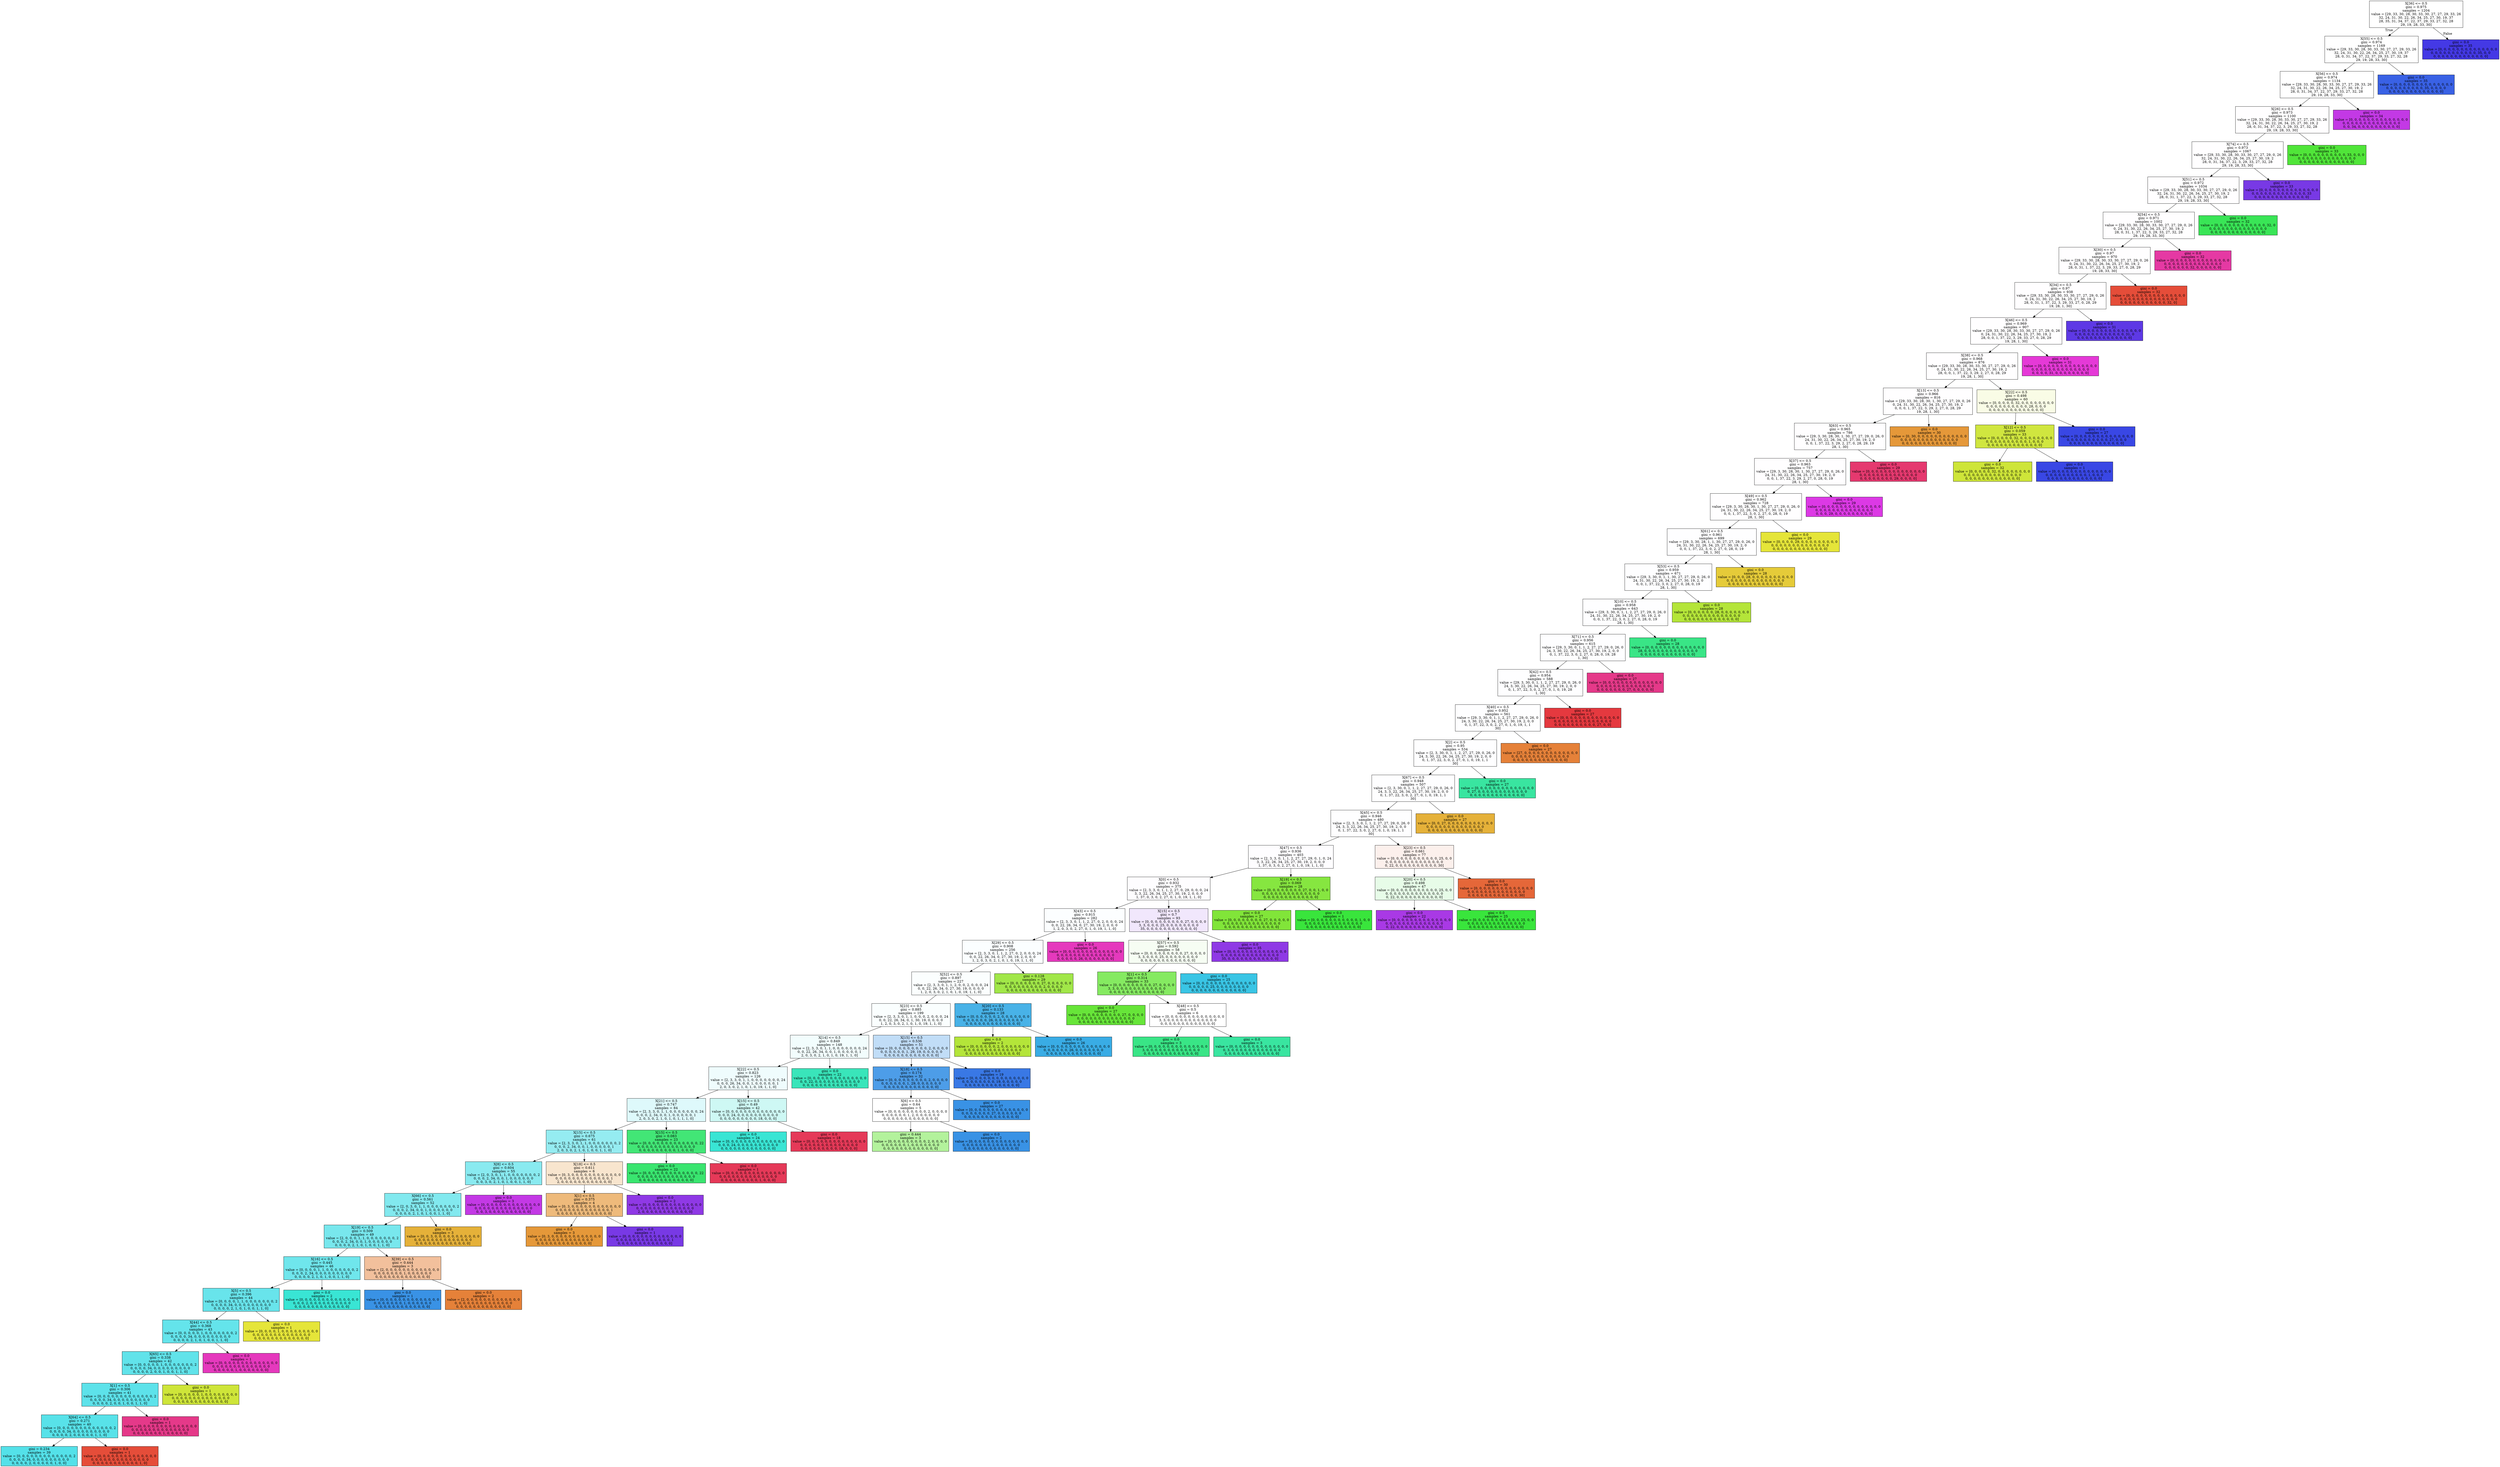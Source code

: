 digraph Tree {
node [shape=box, style="filled", color="black"] ;
0 [label="X[36] <= 0.5\ngini = 0.975\nsamples = 1204\nvalue = [29, 33, 30, 28, 30, 33, 30, 27, 27, 29, 33, 26\n32, 24, 31, 30, 22, 26, 34, 25, 27, 30, 19, 37\n28, 35, 31, 34, 37, 22, 37, 29, 33, 27, 32, 28\n29, 19, 28, 33, 30]", fillcolor="#ffffff"] ;
1 [label="X[55] <= 0.5\ngini = 0.974\nsamples = 1169\nvalue = [29, 33, 30, 28, 30, 33, 30, 27, 27, 29, 33, 26\n32, 24, 31, 30, 22, 26, 34, 25, 27, 30, 19, 37\n28, 0, 31, 34, 37, 22, 37, 29, 33, 27, 32, 28\n29, 19, 28, 33, 30]", fillcolor="#ffffff"] ;
0 -> 1 [labeldistance=2.5, labelangle=45, headlabel="True"] ;
2 [label="X[56] <= 0.5\ngini = 0.974\nsamples = 1134\nvalue = [29, 33, 30, 28, 30, 33, 30, 27, 27, 29, 33, 26\n32, 24, 31, 30, 22, 26, 34, 25, 27, 30, 19, 2\n28, 0, 31, 34, 37, 22, 37, 29, 33, 27, 32, 28\n29, 19, 28, 33, 30]", fillcolor="#ffffff"] ;
1 -> 2 ;
3 [label="X[26] <= 0.5\ngini = 0.973\nsamples = 1100\nvalue = [29, 33, 30, 28, 30, 33, 30, 27, 27, 29, 33, 26\n32, 24, 31, 30, 22, 26, 34, 25, 27, 30, 19, 2\n28, 0, 31, 34, 37, 22, 3, 29, 33, 27, 32, 28\n29, 19, 28, 33, 30]", fillcolor="#fffeff"] ;
2 -> 3 ;
4 [label="X[74] <= 0.5\ngini = 0.973\nsamples = 1067\nvalue = [29, 33, 30, 28, 30, 33, 30, 27, 27, 29, 0, 26\n32, 24, 31, 30, 22, 26, 34, 25, 27, 30, 19, 2\n28, 0, 31, 34, 37, 22, 3, 29, 33, 27, 32, 28\n29, 19, 28, 33, 30]", fillcolor="#fffeff"] ;
3 -> 4 ;
5 [label="X[51] <= 0.5\ngini = 0.972\nsamples = 1034\nvalue = [29, 33, 30, 28, 30, 33, 30, 27, 27, 29, 0, 26\n32, 24, 31, 30, 22, 26, 34, 25, 27, 30, 19, 2\n28, 0, 31, 1, 37, 22, 3, 29, 33, 27, 32, 28\n29, 19, 28, 33, 30]", fillcolor="#fffeff"] ;
4 -> 5 ;
6 [label="X[54] <= 0.5\ngini = 0.971\nsamples = 1002\nvalue = [29, 33, 30, 28, 30, 33, 30, 27, 27, 29, 0, 26\n0, 24, 31, 30, 22, 26, 34, 25, 27, 30, 19, 2\n28, 0, 31, 1, 37, 22, 3, 29, 33, 27, 32, 28\n29, 19, 28, 33, 30]", fillcolor="#fffeff"] ;
5 -> 6 ;
7 [label="X[30] <= 0.5\ngini = 0.97\nsamples = 970\nvalue = [29, 33, 30, 28, 30, 33, 30, 27, 27, 29, 0, 26\n0, 24, 31, 30, 22, 26, 34, 25, 27, 30, 19, 2\n28, 0, 31, 1, 37, 22, 3, 29, 33, 27, 0, 28, 29\n19, 28, 33, 30]", fillcolor="#fffeff"] ;
6 -> 7 ;
8 [label="X[34] <= 0.5\ngini = 0.97\nsamples = 938\nvalue = [29, 33, 30, 28, 30, 33, 30, 27, 27, 29, 0, 26\n0, 24, 31, 30, 22, 26, 34, 25, 27, 30, 19, 2\n28, 0, 31, 1, 37, 22, 3, 29, 33, 27, 0, 28, 29\n19, 28, 1, 30]", fillcolor="#fffeff"] ;
7 -> 8 ;
9 [label="X[46] <= 0.5\ngini = 0.969\nsamples = 907\nvalue = [29, 33, 30, 28, 30, 33, 30, 27, 27, 29, 0, 26\n0, 24, 31, 30, 22, 26, 34, 25, 27, 30, 19, 2\n28, 0, 0, 1, 37, 22, 3, 29, 33, 27, 0, 28, 29\n19, 28, 1, 30]", fillcolor="#fffeff"] ;
8 -> 9 ;
10 [label="X[38] <= 0.5\ngini = 0.968\nsamples = 876\nvalue = [29, 33, 30, 28, 30, 33, 30, 27, 27, 29, 0, 26\n0, 24, 31, 30, 22, 26, 34, 25, 27, 30, 19, 2\n28, 0, 0, 1, 37, 22, 3, 29, 2, 27, 0, 28, 29\n19, 28, 1, 30]", fillcolor="#fffeff"] ;
9 -> 10 ;
11 [label="X[13] <= 0.5\ngini = 0.966\nsamples = 816\nvalue = [29, 33, 30, 28, 30, 1, 30, 27, 27, 29, 0, 26\n0, 24, 31, 30, 22, 26, 34, 25, 27, 30, 19, 2\n0, 0, 0, 1, 37, 22, 3, 29, 2, 27, 0, 28, 29\n19, 28, 1, 30]", fillcolor="#fffeff"] ;
10 -> 11 ;
12 [label="X[63] <= 0.5\ngini = 0.965\nsamples = 786\nvalue = [29, 3, 30, 28, 30, 1, 30, 27, 27, 29, 0, 26, 0\n24, 31, 30, 22, 26, 34, 25, 27, 30, 19, 2, 0\n0, 0, 1, 37, 22, 3, 29, 2, 27, 0, 28, 29, 19\n28, 1, 30]", fillcolor="#fffeff"] ;
11 -> 12 ;
13 [label="X[37] <= 0.5\ngini = 0.963\nsamples = 757\nvalue = [29, 3, 30, 28, 30, 1, 30, 27, 27, 29, 0, 26, 0\n24, 31, 30, 22, 26, 34, 25, 27, 30, 19, 2, 0\n0, 0, 1, 37, 22, 3, 29, 2, 27, 0, 28, 0, 19\n28, 1, 30]", fillcolor="#fffeff"] ;
12 -> 13 ;
14 [label="X[49] <= 0.5\ngini = 0.962\nsamples = 728\nvalue = [29, 3, 30, 28, 30, 1, 30, 27, 27, 29, 0, 26, 0\n24, 31, 30, 22, 26, 34, 25, 27, 30, 19, 2, 0\n0, 0, 1, 37, 22, 3, 0, 2, 27, 0, 28, 0, 19\n28, 1, 30]", fillcolor="#fffeff"] ;
13 -> 14 ;
15 [label="X[61] <= 0.5\ngini = 0.961\nsamples = 699\nvalue = [29, 3, 30, 28, 1, 1, 30, 27, 27, 29, 0, 26, 0\n24, 31, 30, 22, 26, 34, 25, 27, 30, 19, 2, 0\n0, 0, 1, 37, 22, 3, 0, 2, 27, 0, 28, 0, 19\n28, 1, 30]", fillcolor="#fefeff"] ;
14 -> 15 ;
16 [label="X[53] <= 0.5\ngini = 0.959\nsamples = 671\nvalue = [29, 3, 30, 0, 1, 1, 30, 27, 27, 29, 0, 26, 0\n24, 31, 30, 22, 26, 34, 25, 27, 30, 19, 2, 0\n0, 0, 1, 37, 22, 3, 0, 2, 27, 0, 28, 0, 19\n28, 1, 30]", fillcolor="#fefeff"] ;
15 -> 16 ;
17 [label="X[10] <= 0.5\ngini = 0.958\nsamples = 643\nvalue = [29, 3, 30, 0, 1, 1, 2, 27, 27, 29, 0, 26, 0\n24, 31, 30, 22, 26, 34, 25, 27, 30, 19, 2, 0\n0, 0, 1, 37, 22, 3, 0, 2, 27, 0, 28, 0, 19\n28, 1, 30]", fillcolor="#fefeff"] ;
16 -> 17 ;
18 [label="X[71] <= 0.5\ngini = 0.956\nsamples = 615\nvalue = [29, 3, 30, 0, 1, 1, 2, 27, 27, 29, 0, 26, 0\n24, 3, 30, 22, 26, 34, 25, 27, 30, 19, 2, 0, 0\n0, 1, 37, 22, 3, 0, 2, 27, 0, 28, 0, 19, 28\n1, 30]", fillcolor="#fefeff"] ;
17 -> 18 ;
19 [label="X[42] <= 0.5\ngini = 0.954\nsamples = 588\nvalue = [29, 3, 30, 0, 1, 1, 2, 27, 27, 29, 0, 26, 0\n24, 3, 30, 22, 26, 34, 25, 27, 30, 19, 2, 0, 0\n0, 1, 37, 22, 3, 0, 2, 27, 0, 1, 0, 19, 28\n1, 30]", fillcolor="#fefeff"] ;
18 -> 19 ;
20 [label="X[40] <= 0.5\ngini = 0.952\nsamples = 561\nvalue = [29, 3, 30, 0, 1, 1, 2, 27, 27, 29, 0, 26, 0\n24, 3, 30, 22, 26, 34, 25, 27, 30, 19, 2, 0, 0\n0, 1, 37, 22, 3, 0, 2, 27, 0, 1, 0, 19, 1, 1\n30]", fillcolor="#fefeff"] ;
19 -> 20 ;
21 [label="X[2] <= 0.5\ngini = 0.95\nsamples = 534\nvalue = [2, 3, 30, 0, 1, 1, 2, 27, 27, 29, 0, 26, 0\n24, 3, 30, 22, 26, 34, 25, 27, 30, 19, 2, 0, 0\n0, 1, 37, 22, 3, 0, 2, 27, 0, 1, 0, 19, 1, 1\n30]", fillcolor="#fefeff"] ;
20 -> 21 ;
22 [label="X[67] <= 0.5\ngini = 0.948\nsamples = 507\nvalue = [2, 3, 30, 0, 1, 1, 2, 27, 27, 29, 0, 26, 0\n24, 3, 3, 22, 26, 34, 25, 27, 30, 19, 2, 0, 0\n0, 1, 37, 22, 3, 0, 2, 27, 0, 1, 0, 19, 1, 1\n30]", fillcolor="#fefeff"] ;
21 -> 22 ;
23 [label="X[45] <= 0.5\ngini = 0.946\nsamples = 480\nvalue = [2, 3, 3, 0, 1, 1, 2, 27, 27, 29, 0, 26, 0\n24, 3, 3, 22, 26, 34, 25, 27, 30, 19, 2, 0, 0\n0, 1, 37, 22, 3, 0, 2, 27, 0, 1, 0, 19, 1, 1\n30]", fillcolor="#fefeff"] ;
22 -> 23 ;
24 [label="X[47] <= 0.5\ngini = 0.936\nsamples = 403\nvalue = [2, 3, 3, 0, 1, 1, 2, 27, 27, 29, 0, 1, 0, 24\n3, 3, 22, 26, 34, 25, 27, 30, 19, 2, 0, 0, 0\n1, 37, 0, 3, 0, 2, 27, 0, 1, 0, 19, 1, 1, 0]", fillcolor="#fefdff"] ;
23 -> 24 ;
25 [label="X[0] <= 0.5\ngini = 0.932\nsamples = 375\nvalue = [2, 3, 3, 0, 1, 1, 2, 27, 0, 29, 0, 0, 0, 24\n3, 3, 22, 26, 34, 25, 27, 30, 19, 2, 0, 0, 0\n1, 37, 0, 3, 0, 2, 27, 0, 1, 0, 19, 1, 1, 0]", fillcolor="#fefdff"] ;
24 -> 25 ;
26 [label="X[43] <= 0.5\ngini = 0.915\nsamples = 282\nvalue = [2, 3, 3, 0, 1, 1, 2, 27, 0, 2, 0, 0, 0, 24\n0, 0, 22, 26, 34, 0, 27, 30, 19, 2, 0, 0, 0\n1, 2, 0, 3, 0, 2, 27, 0, 1, 0, 19, 1, 1, 0]", fillcolor="#fcfeff"] ;
25 -> 26 ;
27 [label="X[29] <= 0.5\ngini = 0.908\nsamples = 256\nvalue = [2, 3, 3, 0, 1, 1, 2, 27, 0, 2, 0, 0, 0, 24\n0, 0, 22, 26, 34, 0, 27, 30, 19, 2, 0, 0, 0\n1, 2, 0, 3, 0, 2, 1, 0, 1, 0, 19, 1, 1, 0]", fillcolor="#fbfeff"] ;
26 -> 27 ;
28 [label="X[52] <= 0.5\ngini = 0.897\nsamples = 227\nvalue = [2, 3, 3, 0, 1, 1, 2, 0, 0, 2, 0, 0, 0, 24\n0, 0, 22, 26, 34, 0, 27, 30, 19, 0, 0, 0, 0\n1, 2, 0, 3, 0, 2, 1, 0, 1, 0, 19, 1, 1, 0]", fillcolor="#fbfefe"] ;
27 -> 28 ;
29 [label="X[23] <= 0.5\ngini = 0.885\nsamples = 199\nvalue = [2, 3, 3, 0, 1, 1, 0, 0, 0, 2, 0, 0, 0, 24\n0, 0, 22, 26, 34, 0, 1, 30, 19, 0, 0, 0, 0\n1, 2, 0, 3, 0, 2, 1, 0, 1, 0, 19, 1, 1, 0]", fillcolor="#fafefe"] ;
28 -> 29 ;
30 [label="X[14] <= 0.5\ngini = 0.849\nsamples = 148\nvalue = [2, 3, 3, 0, 1, 1, 0, 0, 0, 0, 0, 0, 0, 24\n0, 0, 22, 26, 34, 0, 0, 1, 0, 0, 0, 0, 0, 1\n2, 0, 3, 0, 2, 1, 0, 1, 0, 19, 1, 1, 0]", fillcolor="#f2fdfd"] ;
29 -> 30 ;
31 [label="X[22] <= 0.5\ngini = 0.823\nsamples = 126\nvalue = [2, 3, 3, 0, 1, 1, 0, 0, 0, 0, 0, 0, 0, 24\n0, 0, 0, 26, 34, 0, 0, 1, 0, 0, 0, 0, 0, 1\n2, 0, 3, 0, 2, 1, 0, 1, 0, 19, 1, 1, 0]", fillcolor="#effcfd"] ;
30 -> 31 ;
32 [label="X[21] <= 0.5\ngini = 0.747\nsamples = 84\nvalue = [2, 3, 3, 0, 1, 1, 0, 0, 0, 0, 0, 0, 0, 24\n0, 0, 0, 2, 34, 0, 0, 1, 0, 0, 0, 0, 0, 1\n2, 0, 3, 0, 2, 1, 0, 1, 0, 1, 1, 1, 0]", fillcolor="#def9fb"] ;
31 -> 32 ;
33 [label="X[15] <= 0.5\ngini = 0.675\nsamples = 61\nvalue = [2, 3, 3, 0, 1, 1, 0, 0, 0, 0, 0, 0, 0, 2\n0, 0, 0, 2, 34, 0, 0, 1, 0, 0, 0, 0, 0, 1\n2, 0, 3, 0, 2, 1, 0, 1, 0, 0, 1, 1, 0]", fillcolor="#95ecf1"] ;
32 -> 33 ;
34 [label="X[8] <= 0.5\ngini = 0.604\nsamples = 55\nvalue = [2, 0, 3, 0, 1, 1, 0, 0, 0, 0, 0, 0, 0, 2\n0, 0, 0, 2, 34, 0, 0, 1, 0, 0, 0, 0, 0, 0\n0, 0, 3, 0, 2, 1, 0, 1, 0, 0, 1, 1, 0]", fillcolor="#89eaf0"] ;
33 -> 34 ;
35 [label="X[66] <= 0.5\ngini = 0.561\nsamples = 52\nvalue = [2, 0, 3, 0, 1, 1, 0, 0, 0, 0, 0, 0, 0, 2\n0, 0, 0, 2, 34, 0, 0, 1, 0, 0, 0, 0, 0, 0\n0, 0, 0, 0, 2, 1, 0, 1, 0, 0, 1, 1, 0]", fillcolor="#82e9ef"] ;
34 -> 35 ;
36 [label="X[19] <= 0.5\ngini = 0.509\nsamples = 49\nvalue = [2, 0, 0, 0, 1, 1, 0, 0, 0, 0, 0, 0, 0, 2\n0, 0, 0, 2, 34, 0, 0, 1, 0, 0, 0, 0, 0, 0\n0, 0, 0, 0, 2, 1, 0, 1, 0, 0, 1, 1, 0]", fillcolor="#78e7ed"] ;
35 -> 36 ;
37 [label="X[16] <= 0.5\ngini = 0.445\nsamples = 46\nvalue = [0, 0, 0, 0, 1, 1, 0, 0, 0, 0, 0, 0, 0, 2\n0, 0, 0, 2, 34, 0, 0, 0, 0, 0, 0, 0, 0, 0\n0, 0, 0, 0, 2, 1, 0, 1, 0, 0, 1, 1, 0]", fillcolor="#6fe6ec"] ;
36 -> 37 ;
38 [label="X[5] <= 0.5\ngini = 0.396\nsamples = 44\nvalue = [0, 0, 0, 0, 1, 1, 0, 0, 0, 0, 0, 0, 0, 2\n0, 0, 0, 0, 34, 0, 0, 0, 0, 0, 0, 0, 0, 0\n0, 0, 0, 0, 2, 1, 0, 1, 0, 0, 1, 1, 0]", fillcolor="#68e4eb"] ;
37 -> 38 ;
39 [label="X[44] <= 0.5\ngini = 0.368\nsamples = 43\nvalue = [0, 0, 0, 0, 0, 1, 0, 0, 0, 0, 0, 0, 0, 2\n0, 0, 0, 0, 34, 0, 0, 0, 0, 0, 0, 0, 0, 0\n0, 0, 0, 0, 2, 1, 0, 1, 0, 0, 1, 1, 0]", fillcolor="#64e4eb"] ;
38 -> 39 ;
40 [label="X[65] <= 0.5\ngini = 0.338\nsamples = 42\nvalue = [0, 0, 0, 0, 0, 1, 0, 0, 0, 0, 0, 0, 0, 2\n0, 0, 0, 0, 34, 0, 0, 0, 0, 0, 0, 0, 0, 0\n0, 0, 0, 0, 2, 0, 0, 1, 0, 0, 1, 1, 0]", fillcolor="#61e3ea"] ;
39 -> 40 ;
41 [label="X[1] <= 0.5\ngini = 0.306\nsamples = 41\nvalue = [0, 0, 0, 0, 0, 0, 0, 0, 0, 0, 0, 0, 0, 2\n0, 0, 0, 0, 34, 0, 0, 0, 0, 0, 0, 0, 0, 0\n0, 0, 0, 0, 2, 0, 0, 1, 0, 0, 1, 1, 0]", fillcolor="#5de2ea"] ;
40 -> 41 ;
42 [label="X[64] <= 0.5\ngini = 0.271\nsamples = 40\nvalue = [0, 0, 0, 0, 0, 0, 0, 0, 0, 0, 0, 0, 0, 2\n0, 0, 0, 0, 34, 0, 0, 0, 0, 0, 0, 0, 0, 0\n0, 0, 0, 0, 2, 0, 0, 0, 0, 0, 1, 1, 0]", fillcolor="#58e2e9"] ;
41 -> 42 ;
43 [label="gini = 0.234\nsamples = 39\nvalue = [0, 0, 0, 0, 0, 0, 0, 0, 0, 0, 0, 0, 0, 2\n0, 0, 0, 0, 34, 0, 0, 0, 0, 0, 0, 0, 0, 0\n0, 0, 0, 0, 2, 0, 0, 0, 0, 0, 1, 0, 0]", fillcolor="#54e1e9"] ;
42 -> 43 ;
44 [label="gini = 0.0\nsamples = 1\nvalue = [0, 0, 0, 0, 0, 0, 0, 0, 0, 0, 0, 0, 0, 0\n0, 0, 0, 0, 0, 0, 0, 0, 0, 0, 0, 0, 0, 0\n0, 0, 0, 0, 0, 0, 0, 0, 0, 0, 0, 1, 0]", fillcolor="#e54d39"] ;
42 -> 44 ;
45 [label="gini = 0.0\nsamples = 1\nvalue = [0, 0, 0, 0, 0, 0, 0, 0, 0, 0, 0, 0, 0, 0\n0, 0, 0, 0, 0, 0, 0, 0, 0, 0, 0, 0, 0, 0\n0, 0, 0, 0, 0, 0, 0, 1, 0, 0, 0, 0, 0]", fillcolor="#e53989"] ;
41 -> 45 ;
46 [label="gini = 0.0\nsamples = 1\nvalue = [0, 0, 0, 0, 0, 1, 0, 0, 0, 0, 0, 0, 0, 0\n0, 0, 0, 0, 0, 0, 0, 0, 0, 0, 0, 0, 0, 0\n0, 0, 0, 0, 0, 0, 0, 0, 0, 0, 0, 0, 0]", fillcolor="#cee539"] ;
40 -> 46 ;
47 [label="gini = 0.0\nsamples = 1\nvalue = [0, 0, 0, 0, 0, 0, 0, 0, 0, 0, 0, 0, 0, 0\n0, 0, 0, 0, 0, 0, 0, 0, 0, 0, 0, 0, 0, 0\n0, 0, 0, 0, 0, 1, 0, 0, 0, 0, 0, 0, 0]", fillcolor="#e539bd"] ;
39 -> 47 ;
48 [label="gini = 0.0\nsamples = 1\nvalue = [0, 0, 0, 0, 1, 0, 0, 0, 0, 0, 0, 0, 0, 0\n0, 0, 0, 0, 0, 0, 0, 0, 0, 0, 0, 0, 0, 0\n0, 0, 0, 0, 0, 0, 0, 0, 0, 0, 0, 0, 0]", fillcolor="#e5e539"] ;
38 -> 48 ;
49 [label="gini = 0.0\nsamples = 2\nvalue = [0, 0, 0, 0, 0, 0, 0, 0, 0, 0, 0, 0, 0, 0\n0, 0, 0, 2, 0, 0, 0, 0, 0, 0, 0, 0, 0, 0\n0, 0, 0, 0, 0, 0, 0, 0, 0, 0, 0, 0, 0]", fillcolor="#39e5d4"] ;
37 -> 49 ;
50 [label="X[39] <= 0.5\ngini = 0.444\nsamples = 3\nvalue = [2, 0, 0, 0, 0, 0, 0, 0, 0, 0, 0, 0, 0, 0\n0, 0, 0, 0, 0, 0, 0, 1, 0, 0, 0, 0, 0, 0\n0, 0, 0, 0, 0, 0, 0, 0, 0, 0, 0, 0, 0]", fillcolor="#f2c09c"] ;
36 -> 50 ;
51 [label="gini = 0.0\nsamples = 1\nvalue = [0, 0, 0, 0, 0, 0, 0, 0, 0, 0, 0, 0, 0, 0\n0, 0, 0, 0, 0, 0, 0, 1, 0, 0, 0, 0, 0, 0\n0, 0, 0, 0, 0, 0, 0, 0, 0, 0, 0, 0, 0]", fillcolor="#3992e5"] ;
50 -> 51 ;
52 [label="gini = 0.0\nsamples = 2\nvalue = [2, 0, 0, 0, 0, 0, 0, 0, 0, 0, 0, 0, 0, 0\n0, 0, 0, 0, 0, 0, 0, 0, 0, 0, 0, 0, 0, 0\n0, 0, 0, 0, 0, 0, 0, 0, 0, 0, 0, 0, 0]", fillcolor="#e58139"] ;
50 -> 52 ;
53 [label="gini = 0.0\nsamples = 3\nvalue = [0, 0, 3, 0, 0, 0, 0, 0, 0, 0, 0, 0, 0, 0\n0, 0, 0, 0, 0, 0, 0, 0, 0, 0, 0, 0, 0, 0\n0, 0, 0, 0, 0, 0, 0, 0, 0, 0, 0, 0, 0]", fillcolor="#e5b139"] ;
35 -> 53 ;
54 [label="gini = 0.0\nsamples = 3\nvalue = [0, 0, 0, 0, 0, 0, 0, 0, 0, 0, 0, 0, 0, 0\n0, 0, 0, 0, 0, 0, 0, 0, 0, 0, 0, 0, 0, 0\n0, 0, 3, 0, 0, 0, 0, 0, 0, 0, 0, 0, 0]", fillcolor="#c339e5"] ;
34 -> 54 ;
55 [label="X[18] <= 0.5\ngini = 0.611\nsamples = 6\nvalue = [0, 3, 0, 0, 0, 0, 0, 0, 0, 0, 0, 0, 0, 0\n0, 0, 0, 0, 0, 0, 0, 0, 0, 0, 0, 0, 0, 1\n2, 0, 0, 0, 0, 0, 0, 0, 0, 0, 0, 0, 0]", fillcolor="#f8e5ce"] ;
33 -> 55 ;
56 [label="X[1] <= 0.5\ngini = 0.375\nsamples = 4\nvalue = [0, 3, 0, 0, 0, 0, 0, 0, 0, 0, 0, 0, 0, 0\n0, 0, 0, 0, 0, 0, 0, 0, 0, 0, 0, 0, 0, 1\n0, 0, 0, 0, 0, 0, 0, 0, 0, 0, 0, 0, 0]", fillcolor="#eeba7b"] ;
55 -> 56 ;
57 [label="gini = 0.0\nsamples = 3\nvalue = [0, 3, 0, 0, 0, 0, 0, 0, 0, 0, 0, 0, 0, 0\n0, 0, 0, 0, 0, 0, 0, 0, 0, 0, 0, 0, 0, 0\n0, 0, 0, 0, 0, 0, 0, 0, 0, 0, 0, 0, 0]", fillcolor="#e59839"] ;
56 -> 57 ;
58 [label="gini = 0.0\nsamples = 1\nvalue = [0, 0, 0, 0, 0, 0, 0, 0, 0, 0, 0, 0, 0, 0\n0, 0, 0, 0, 0, 0, 0, 0, 0, 0, 0, 0, 0, 1\n0, 0, 0, 0, 0, 0, 0, 0, 0, 0, 0, 0, 0]", fillcolor="#7839e5"] ;
56 -> 58 ;
59 [label="gini = 0.0\nsamples = 2\nvalue = [0, 0, 0, 0, 0, 0, 0, 0, 0, 0, 0, 0, 0, 0\n0, 0, 0, 0, 0, 0, 0, 0, 0, 0, 0, 0, 0, 0\n2, 0, 0, 0, 0, 0, 0, 0, 0, 0, 0, 0, 0]", fillcolor="#8f39e5"] ;
55 -> 59 ;
60 [label="X[15] <= 0.5\ngini = 0.083\nsamples = 23\nvalue = [0, 0, 0, 0, 0, 0, 0, 0, 0, 0, 0, 0, 0, 22\n0, 0, 0, 0, 0, 0, 0, 0, 0, 0, 0, 0, 0, 0\n0, 0, 0, 0, 0, 0, 0, 0, 0, 1, 0, 0, 0]", fillcolor="#42e676"] ;
32 -> 60 ;
61 [label="gini = 0.0\nsamples = 22\nvalue = [0, 0, 0, 0, 0, 0, 0, 0, 0, 0, 0, 0, 0, 22\n0, 0, 0, 0, 0, 0, 0, 0, 0, 0, 0, 0, 0, 0\n0, 0, 0, 0, 0, 0, 0, 0, 0, 0, 0, 0, 0]", fillcolor="#39e56f"] ;
60 -> 61 ;
62 [label="gini = 0.0\nsamples = 1\nvalue = [0, 0, 0, 0, 0, 0, 0, 0, 0, 0, 0, 0, 0, 0\n0, 0, 0, 0, 0, 0, 0, 0, 0, 0, 0, 0, 0, 0\n0, 0, 0, 0, 0, 0, 0, 0, 0, 1, 0, 0, 0]", fillcolor="#e53958"] ;
60 -> 62 ;
63 [label="X[15] <= 0.5\ngini = 0.49\nsamples = 42\nvalue = [0, 0, 0, 0, 0, 0, 0, 0, 0, 0, 0, 0, 0, 0\n0, 0, 0, 24, 0, 0, 0, 0, 0, 0, 0, 0, 0, 0\n0, 0, 0, 0, 0, 0, 0, 0, 0, 18, 0, 0, 0]", fillcolor="#cef8f4"] ;
31 -> 63 ;
64 [label="gini = 0.0\nsamples = 24\nvalue = [0, 0, 0, 0, 0, 0, 0, 0, 0, 0, 0, 0, 0, 0\n0, 0, 0, 24, 0, 0, 0, 0, 0, 0, 0, 0, 0, 0\n0, 0, 0, 0, 0, 0, 0, 0, 0, 0, 0, 0, 0]", fillcolor="#39e5d4"] ;
63 -> 64 ;
65 [label="gini = 0.0\nsamples = 18\nvalue = [0, 0, 0, 0, 0, 0, 0, 0, 0, 0, 0, 0, 0, 0\n0, 0, 0, 0, 0, 0, 0, 0, 0, 0, 0, 0, 0, 0\n0, 0, 0, 0, 0, 0, 0, 0, 0, 18, 0, 0, 0]", fillcolor="#e53958"] ;
63 -> 65 ;
66 [label="gini = 0.0\nsamples = 22\nvalue = [0, 0, 0, 0, 0, 0, 0, 0, 0, 0, 0, 0, 0, 0\n0, 0, 22, 0, 0, 0, 0, 0, 0, 0, 0, 0, 0, 0\n0, 0, 0, 0, 0, 0, 0, 0, 0, 0, 0, 0, 0]", fillcolor="#39e5ba"] ;
30 -> 66 ;
67 [label="X[15] <= 0.5\ngini = 0.536\nsamples = 51\nvalue = [0, 0, 0, 0, 0, 0, 0, 0, 0, 2, 0, 0, 0, 0\n0, 0, 0, 0, 0, 0, 1, 29, 19, 0, 0, 0, 0, 0\n0, 0, 0, 0, 0, 0, 0, 0, 0, 0, 0, 0, 0]", fillcolor="#c1ddf7"] ;
29 -> 67 ;
68 [label="X[18] <= 0.5\ngini = 0.174\nsamples = 32\nvalue = [0, 0, 0, 0, 0, 0, 0, 0, 0, 2, 0, 0, 0, 0\n0, 0, 0, 0, 0, 0, 1, 29, 0, 0, 0, 0, 0, 0\n0, 0, 0, 0, 0, 0, 0, 0, 0, 0, 0, 0, 0]", fillcolor="#4d9de8"] ;
67 -> 68 ;
69 [label="X[6] <= 0.5\ngini = 0.64\nsamples = 5\nvalue = [0, 0, 0, 0, 0, 0, 0, 0, 0, 2, 0, 0, 0, 0\n0, 0, 0, 0, 0, 0, 1, 2, 0, 0, 0, 0, 0, 0\n0, 0, 0, 0, 0, 0, 0, 0, 0, 0, 0, 0, 0]", fillcolor="#ffffff"] ;
68 -> 69 ;
70 [label="gini = 0.444\nsamples = 3\nvalue = [0, 0, 0, 0, 0, 0, 0, 0, 0, 2, 0, 0, 0, 0\n0, 0, 0, 0, 0, 0, 1, 0, 0, 0, 0, 0, 0, 0\n0, 0, 0, 0, 0, 0, 0, 0, 0, 0, 0, 0, 0]", fillcolor="#b3f29c"] ;
69 -> 70 ;
71 [label="gini = 0.0\nsamples = 2\nvalue = [0, 0, 0, 0, 0, 0, 0, 0, 0, 0, 0, 0, 0, 0\n0, 0, 0, 0, 0, 0, 0, 2, 0, 0, 0, 0, 0, 0\n0, 0, 0, 0, 0, 0, 0, 0, 0, 0, 0, 0, 0]", fillcolor="#3992e5"] ;
69 -> 71 ;
72 [label="gini = 0.0\nsamples = 27\nvalue = [0, 0, 0, 0, 0, 0, 0, 0, 0, 0, 0, 0, 0, 0\n0, 0, 0, 0, 0, 0, 0, 27, 0, 0, 0, 0, 0, 0\n0, 0, 0, 0, 0, 0, 0, 0, 0, 0, 0, 0, 0]", fillcolor="#3992e5"] ;
68 -> 72 ;
73 [label="gini = 0.0\nsamples = 19\nvalue = [0, 0, 0, 0, 0, 0, 0, 0, 0, 0, 0, 0, 0, 0\n0, 0, 0, 0, 0, 0, 0, 0, 19, 0, 0, 0, 0, 0\n0, 0, 0, 0, 0, 0, 0, 0, 0, 0, 0, 0, 0]", fillcolor="#3978e5"] ;
67 -> 73 ;
74 [label="X[20] <= 0.5\ngini = 0.133\nsamples = 28\nvalue = [0, 0, 0, 0, 0, 0, 2, 0, 0, 0, 0, 0, 0, 0\n0, 0, 0, 0, 0, 0, 26, 0, 0, 0, 0, 0, 0, 0\n0, 0, 0, 0, 0, 0, 0, 0, 0, 0, 0, 0, 0]", fillcolor="#48b2e7"] ;
28 -> 74 ;
75 [label="gini = 0.0\nsamples = 2\nvalue = [0, 0, 0, 0, 0, 0, 2, 0, 0, 0, 0, 0, 0, 0\n0, 0, 0, 0, 0, 0, 0, 0, 0, 0, 0, 0, 0, 0\n0, 0, 0, 0, 0, 0, 0, 0, 0, 0, 0, 0, 0]", fillcolor="#b4e539"] ;
74 -> 75 ;
76 [label="gini = 0.0\nsamples = 26\nvalue = [0, 0, 0, 0, 0, 0, 0, 0, 0, 0, 0, 0, 0, 0\n0, 0, 0, 0, 0, 0, 26, 0, 0, 0, 0, 0, 0, 0\n0, 0, 0, 0, 0, 0, 0, 0, 0, 0, 0, 0, 0]", fillcolor="#39ace5"] ;
74 -> 76 ;
77 [label="gini = 0.128\nsamples = 29\nvalue = [0, 0, 0, 0, 0, 0, 0, 27, 0, 0, 0, 0, 0, 0\n0, 0, 0, 0, 0, 0, 0, 0, 0, 2, 0, 0, 0, 0\n0, 0, 0, 0, 0, 0, 0, 0, 0, 0, 0, 0, 0]", fillcolor="#a1e748"] ;
27 -> 77 ;
78 [label="gini = 0.0\nsamples = 26\nvalue = [0, 0, 0, 0, 0, 0, 0, 0, 0, 0, 0, 0, 0, 0\n0, 0, 0, 0, 0, 0, 0, 0, 0, 0, 0, 0, 0, 0\n0, 0, 0, 0, 0, 26, 0, 0, 0, 0, 0, 0, 0]", fillcolor="#e539bd"] ;
26 -> 78 ;
79 [label="X[15] <= 0.5\ngini = 0.7\nsamples = 93\nvalue = [0, 0, 0, 0, 0, 0, 0, 0, 0, 27, 0, 0, 0, 0\n3, 3, 0, 0, 0, 25, 0, 0, 0, 0, 0, 0, 0, 0\n35, 0, 0, 0, 0, 0, 0, 0, 0, 0, 0, 0, 0]", fillcolor="#f1e7fc"] ;
25 -> 79 ;
80 [label="X[57] <= 0.5\ngini = 0.592\nsamples = 58\nvalue = [0, 0, 0, 0, 0, 0, 0, 0, 0, 27, 0, 0, 0, 0\n3, 3, 0, 0, 0, 25, 0, 0, 0, 0, 0, 0, 0, 0\n0, 0, 0, 0, 0, 0, 0, 0, 0, 0, 0, 0, 0]", fillcolor="#f6fdf3"] ;
79 -> 80 ;
81 [label="X[1] <= 0.5\ngini = 0.314\nsamples = 33\nvalue = [0, 0, 0, 0, 0, 0, 0, 0, 0, 27, 0, 0, 0, 0\n3, 3, 0, 0, 0, 0, 0, 0, 0, 0, 0, 0, 0, 0\n0, 0, 0, 0, 0, 0, 0, 0, 0, 0, 0, 0, 0]", fillcolor="#85ea61"] ;
80 -> 81 ;
82 [label="gini = 0.0\nsamples = 27\nvalue = [0, 0, 0, 0, 0, 0, 0, 0, 0, 27, 0, 0, 0, 0\n0, 0, 0, 0, 0, 0, 0, 0, 0, 0, 0, 0, 0, 0\n0, 0, 0, 0, 0, 0, 0, 0, 0, 0, 0, 0, 0]", fillcolor="#67e539"] ;
81 -> 82 ;
83 [label="X[48] <= 0.5\ngini = 0.5\nsamples = 6\nvalue = [0, 0, 0, 0, 0, 0, 0, 0, 0, 0, 0, 0, 0, 0\n3, 3, 0, 0, 0, 0, 0, 0, 0, 0, 0, 0, 0, 0\n0, 0, 0, 0, 0, 0, 0, 0, 0, 0, 0, 0, 0]", fillcolor="#ffffff"] ;
81 -> 83 ;
84 [label="gini = 0.0\nsamples = 3\nvalue = [0, 0, 0, 0, 0, 0, 0, 0, 0, 0, 0, 0, 0, 0\n3, 0, 0, 0, 0, 0, 0, 0, 0, 0, 0, 0, 0, 0\n0, 0, 0, 0, 0, 0, 0, 0, 0, 0, 0, 0, 0]", fillcolor="#39e586"] ;
83 -> 84 ;
85 [label="gini = 0.0\nsamples = 3\nvalue = [0, 0, 0, 0, 0, 0, 0, 0, 0, 0, 0, 0, 0, 0\n0, 3, 0, 0, 0, 0, 0, 0, 0, 0, 0, 0, 0, 0\n0, 0, 0, 0, 0, 0, 0, 0, 0, 0, 0, 0, 0]", fillcolor="#39e5a0"] ;
83 -> 85 ;
86 [label="gini = 0.0\nsamples = 25\nvalue = [0, 0, 0, 0, 0, 0, 0, 0, 0, 0, 0, 0, 0, 0\n0, 0, 0, 0, 0, 25, 0, 0, 0, 0, 0, 0, 0, 0\n0, 0, 0, 0, 0, 0, 0, 0, 0, 0, 0, 0, 0]", fillcolor="#39c5e5"] ;
80 -> 86 ;
87 [label="gini = 0.0\nsamples = 35\nvalue = [0, 0, 0, 0, 0, 0, 0, 0, 0, 0, 0, 0, 0, 0\n0, 0, 0, 0, 0, 0, 0, 0, 0, 0, 0, 0, 0, 0\n35, 0, 0, 0, 0, 0, 0, 0, 0, 0, 0, 0, 0]", fillcolor="#8f39e5"] ;
79 -> 87 ;
88 [label="X[19] <= 0.5\ngini = 0.069\nsamples = 28\nvalue = [0, 0, 0, 0, 0, 0, 0, 0, 27, 0, 0, 1, 0, 0\n0, 0, 0, 0, 0, 0, 0, 0, 0, 0, 0, 0, 0, 0\n0, 0, 0, 0, 0, 0, 0, 0, 0, 0, 0, 0, 0]", fillcolor="#86e640"] ;
24 -> 88 ;
89 [label="gini = 0.0\nsamples = 27\nvalue = [0, 0, 0, 0, 0, 0, 0, 0, 27, 0, 0, 0, 0, 0\n0, 0, 0, 0, 0, 0, 0, 0, 0, 0, 0, 0, 0, 0\n0, 0, 0, 0, 0, 0, 0, 0, 0, 0, 0, 0, 0]", fillcolor="#81e539"] ;
88 -> 89 ;
90 [label="gini = 0.0\nsamples = 1\nvalue = [0, 0, 0, 0, 0, 0, 0, 0, 0, 0, 0, 1, 0, 0\n0, 0, 0, 0, 0, 0, 0, 0, 0, 0, 0, 0, 0, 0\n0, 0, 0, 0, 0, 0, 0, 0, 0, 0, 0, 0, 0]", fillcolor="#39e53c"] ;
88 -> 90 ;
91 [label="X[23] <= 0.5\ngini = 0.661\nsamples = 77\nvalue = [0, 0, 0, 0, 0, 0, 0, 0, 0, 0, 0, 25, 0, 0\n0, 0, 0, 0, 0, 0, 0, 0, 0, 0, 0, 0, 0, 0\n0, 22, 0, 0, 0, 0, 0, 0, 0, 0, 0, 0, 30]", fillcolor="#fcf0ec"] ;
23 -> 91 ;
92 [label="X[20] <= 0.5\ngini = 0.498\nsamples = 47\nvalue = [0, 0, 0, 0, 0, 0, 0, 0, 0, 0, 0, 25, 0, 0\n0, 0, 0, 0, 0, 0, 0, 0, 0, 0, 0, 0, 0, 0\n0, 22, 0, 0, 0, 0, 0, 0, 0, 0, 0, 0, 0]", fillcolor="#e7fce8"] ;
91 -> 92 ;
93 [label="gini = 0.0\nsamples = 22\nvalue = [0, 0, 0, 0, 0, 0, 0, 0, 0, 0, 0, 0, 0, 0\n0, 0, 0, 0, 0, 0, 0, 0, 0, 0, 0, 0, 0, 0\n0, 22, 0, 0, 0, 0, 0, 0, 0, 0, 0, 0, 0]", fillcolor="#a939e5"] ;
92 -> 93 ;
94 [label="gini = 0.0\nsamples = 25\nvalue = [0, 0, 0, 0, 0, 0, 0, 0, 0, 0, 0, 25, 0, 0\n0, 0, 0, 0, 0, 0, 0, 0, 0, 0, 0, 0, 0, 0\n0, 0, 0, 0, 0, 0, 0, 0, 0, 0, 0, 0, 0]", fillcolor="#39e53c"] ;
92 -> 94 ;
95 [label="gini = 0.0\nsamples = 30\nvalue = [0, 0, 0, 0, 0, 0, 0, 0, 0, 0, 0, 0, 0, 0\n0, 0, 0, 0, 0, 0, 0, 0, 0, 0, 0, 0, 0, 0\n0, 0, 0, 0, 0, 0, 0, 0, 0, 0, 0, 0, 30]", fillcolor="#e56739"] ;
91 -> 95 ;
96 [label="gini = 0.0\nsamples = 27\nvalue = [0, 0, 27, 0, 0, 0, 0, 0, 0, 0, 0, 0, 0, 0\n0, 0, 0, 0, 0, 0, 0, 0, 0, 0, 0, 0, 0, 0\n0, 0, 0, 0, 0, 0, 0, 0, 0, 0, 0, 0, 0]", fillcolor="#e5b139"] ;
22 -> 96 ;
97 [label="gini = 0.0\nsamples = 27\nvalue = [0, 0, 0, 0, 0, 0, 0, 0, 0, 0, 0, 0, 0, 0\n0, 27, 0, 0, 0, 0, 0, 0, 0, 0, 0, 0, 0, 0\n0, 0, 0, 0, 0, 0, 0, 0, 0, 0, 0, 0, 0]", fillcolor="#39e5a0"] ;
21 -> 97 ;
98 [label="gini = 0.0\nsamples = 27\nvalue = [27, 0, 0, 0, 0, 0, 0, 0, 0, 0, 0, 0, 0, 0\n0, 0, 0, 0, 0, 0, 0, 0, 0, 0, 0, 0, 0, 0\n0, 0, 0, 0, 0, 0, 0, 0, 0, 0, 0, 0, 0]", fillcolor="#e58139"] ;
20 -> 98 ;
99 [label="gini = 0.0\nsamples = 27\nvalue = [0, 0, 0, 0, 0, 0, 0, 0, 0, 0, 0, 0, 0, 0\n0, 0, 0, 0, 0, 0, 0, 0, 0, 0, 0, 0, 0, 0\n0, 0, 0, 0, 0, 0, 0, 0, 0, 0, 27, 0, 0]", fillcolor="#e5393f"] ;
19 -> 99 ;
100 [label="gini = 0.0\nsamples = 27\nvalue = [0, 0, 0, 0, 0, 0, 0, 0, 0, 0, 0, 0, 0, 0\n0, 0, 0, 0, 0, 0, 0, 0, 0, 0, 0, 0, 0, 0\n0, 0, 0, 0, 0, 0, 0, 27, 0, 0, 0, 0, 0]", fillcolor="#e53989"] ;
18 -> 100 ;
101 [label="gini = 0.0\nsamples = 28\nvalue = [0, 0, 0, 0, 0, 0, 0, 0, 0, 0, 0, 0, 0, 0\n28, 0, 0, 0, 0, 0, 0, 0, 0, 0, 0, 0, 0, 0\n0, 0, 0, 0, 0, 0, 0, 0, 0, 0, 0, 0, 0]", fillcolor="#39e586"] ;
17 -> 101 ;
102 [label="gini = 0.0\nsamples = 28\nvalue = [0, 0, 0, 0, 0, 0, 28, 0, 0, 0, 0, 0, 0, 0\n0, 0, 0, 0, 0, 0, 0, 0, 0, 0, 0, 0, 0, 0\n0, 0, 0, 0, 0, 0, 0, 0, 0, 0, 0, 0, 0]", fillcolor="#b4e539"] ;
16 -> 102 ;
103 [label="gini = 0.0\nsamples = 28\nvalue = [0, 0, 0, 28, 0, 0, 0, 0, 0, 0, 0, 0, 0, 0\n0, 0, 0, 0, 0, 0, 0, 0, 0, 0, 0, 0, 0, 0\n0, 0, 0, 0, 0, 0, 0, 0, 0, 0, 0, 0, 0]", fillcolor="#e5cb39"] ;
15 -> 103 ;
104 [label="gini = 0.0\nsamples = 29\nvalue = [0, 0, 0, 0, 29, 0, 0, 0, 0, 0, 0, 0, 0, 0\n0, 0, 0, 0, 0, 0, 0, 0, 0, 0, 0, 0, 0, 0\n0, 0, 0, 0, 0, 0, 0, 0, 0, 0, 0, 0, 0]", fillcolor="#e5e539"] ;
14 -> 104 ;
105 [label="gini = 0.0\nsamples = 29\nvalue = [0, 0, 0, 0, 0, 0, 0, 0, 0, 0, 0, 0, 0, 0\n0, 0, 0, 0, 0, 0, 0, 0, 0, 0, 0, 0, 0, 0\n0, 0, 0, 29, 0, 0, 0, 0, 0, 0, 0, 0, 0]", fillcolor="#dc39e5"] ;
13 -> 105 ;
106 [label="gini = 0.0\nsamples = 29\nvalue = [0, 0, 0, 0, 0, 0, 0, 0, 0, 0, 0, 0, 0, 0\n0, 0, 0, 0, 0, 0, 0, 0, 0, 0, 0, 0, 0, 0\n0, 0, 0, 0, 0, 0, 0, 0, 29, 0, 0, 0, 0]", fillcolor="#e5396f"] ;
12 -> 106 ;
107 [label="gini = 0.0\nsamples = 30\nvalue = [0, 30, 0, 0, 0, 0, 0, 0, 0, 0, 0, 0, 0, 0\n0, 0, 0, 0, 0, 0, 0, 0, 0, 0, 0, 0, 0, 0\n0, 0, 0, 0, 0, 0, 0, 0, 0, 0, 0, 0, 0]", fillcolor="#e59839"] ;
11 -> 107 ;
108 [label="X[22] <= 0.5\ngini = 0.498\nsamples = 60\nvalue = [0, 0, 0, 0, 0, 32, 0, 0, 0, 0, 0, 0, 0, 0\n0, 0, 0, 0, 0, 0, 0, 0, 0, 0, 28, 0, 0, 0\n0, 0, 0, 0, 0, 0, 0, 0, 0, 0, 0, 0, 0]", fillcolor="#f9fce6"] ;
10 -> 108 ;
109 [label="X[12] <= 0.5\ngini = 0.059\nsamples = 33\nvalue = [0, 0, 0, 0, 0, 32, 0, 0, 0, 0, 0, 0, 0, 0\n0, 0, 0, 0, 0, 0, 0, 0, 0, 0, 1, 0, 0, 0\n0, 0, 0, 0, 0, 0, 0, 0, 0, 0, 0, 0, 0]", fillcolor="#d0e63f"] ;
108 -> 109 ;
110 [label="gini = 0.0\nsamples = 32\nvalue = [0, 0, 0, 0, 0, 32, 0, 0, 0, 0, 0, 0, 0, 0\n0, 0, 0, 0, 0, 0, 0, 0, 0, 0, 0, 0, 0, 0\n0, 0, 0, 0, 0, 0, 0, 0, 0, 0, 0, 0, 0]", fillcolor="#cee539"] ;
109 -> 110 ;
111 [label="gini = 0.0\nsamples = 1\nvalue = [0, 0, 0, 0, 0, 0, 0, 0, 0, 0, 0, 0, 0, 0\n0, 0, 0, 0, 0, 0, 0, 0, 0, 0, 1, 0, 0, 0\n0, 0, 0, 0, 0, 0, 0, 0, 0, 0, 0, 0, 0]", fillcolor="#3947e5"] ;
109 -> 111 ;
112 [label="gini = 0.0\nsamples = 27\nvalue = [0, 0, 0, 0, 0, 0, 0, 0, 0, 0, 0, 0, 0, 0\n0, 0, 0, 0, 0, 0, 0, 0, 0, 0, 27, 0, 0, 0\n0, 0, 0, 0, 0, 0, 0, 0, 0, 0, 0, 0, 0]", fillcolor="#3947e5"] ;
108 -> 112 ;
113 [label="gini = 0.0\nsamples = 31\nvalue = [0, 0, 0, 0, 0, 0, 0, 0, 0, 0, 0, 0, 0, 0\n0, 0, 0, 0, 0, 0, 0, 0, 0, 0, 0, 0, 0, 0\n0, 0, 0, 0, 31, 0, 0, 0, 0, 0, 0, 0, 0]", fillcolor="#e539d7"] ;
9 -> 113 ;
114 [label="gini = 0.0\nsamples = 31\nvalue = [0, 0, 0, 0, 0, 0, 0, 0, 0, 0, 0, 0, 0, 0\n0, 0, 0, 0, 0, 0, 0, 0, 0, 0, 0, 0, 31, 0\n0, 0, 0, 0, 0, 0, 0, 0, 0, 0, 0, 0, 0]", fillcolor="#5e39e5"] ;
8 -> 114 ;
115 [label="gini = 0.0\nsamples = 32\nvalue = [0, 0, 0, 0, 0, 0, 0, 0, 0, 0, 0, 0, 0, 0\n0, 0, 0, 0, 0, 0, 0, 0, 0, 0, 0, 0, 0, 0\n0, 0, 0, 0, 0, 0, 0, 0, 0, 0, 0, 32, 0]", fillcolor="#e54d39"] ;
7 -> 115 ;
116 [label="gini = 0.0\nsamples = 32\nvalue = [0, 0, 0, 0, 0, 0, 0, 0, 0, 0, 0, 0, 0, 0\n0, 0, 0, 0, 0, 0, 0, 0, 0, 0, 0, 0, 0, 0\n0, 0, 0, 0, 0, 0, 32, 0, 0, 0, 0, 0, 0]", fillcolor="#e539a3"] ;
6 -> 116 ;
117 [label="gini = 0.0\nsamples = 32\nvalue = [0, 0, 0, 0, 0, 0, 0, 0, 0, 0, 0, 0, 32, 0\n0, 0, 0, 0, 0, 0, 0, 0, 0, 0, 0, 0, 0, 0\n0, 0, 0, 0, 0, 0, 0, 0, 0, 0, 0, 0, 0]", fillcolor="#39e556"] ;
5 -> 117 ;
118 [label="gini = 0.0\nsamples = 33\nvalue = [0, 0, 0, 0, 0, 0, 0, 0, 0, 0, 0, 0, 0, 0\n0, 0, 0, 0, 0, 0, 0, 0, 0, 0, 0, 0, 0, 33\n0, 0, 0, 0, 0, 0, 0, 0, 0, 0, 0, 0, 0]", fillcolor="#7839e5"] ;
4 -> 118 ;
119 [label="gini = 0.0\nsamples = 33\nvalue = [0, 0, 0, 0, 0, 0, 0, 0, 0, 0, 33, 0, 0, 0\n0, 0, 0, 0, 0, 0, 0, 0, 0, 0, 0, 0, 0, 0\n0, 0, 0, 0, 0, 0, 0, 0, 0, 0, 0, 0, 0]", fillcolor="#50e539"] ;
3 -> 119 ;
120 [label="gini = 0.0\nsamples = 34\nvalue = [0, 0, 0, 0, 0, 0, 0, 0, 0, 0, 0, 0, 0, 0\n0, 0, 0, 0, 0, 0, 0, 0, 0, 0, 0, 0, 0, 0\n0, 0, 34, 0, 0, 0, 0, 0, 0, 0, 0, 0, 0]", fillcolor="#c339e5"] ;
2 -> 120 ;
121 [label="gini = 0.0\nsamples = 35\nvalue = [0, 0, 0, 0, 0, 0, 0, 0, 0, 0, 0, 0, 0, 0\n0, 0, 0, 0, 0, 0, 0, 0, 0, 35, 0, 0, 0, 0\n0, 0, 0, 0, 0, 0, 0, 0, 0, 0, 0, 0, 0]", fillcolor="#3961e5"] ;
1 -> 121 ;
122 [label="gini = 0.0\nsamples = 35\nvalue = [0, 0, 0, 0, 0, 0, 0, 0, 0, 0, 0, 0, 0, 0\n0, 0, 0, 0, 0, 0, 0, 0, 0, 0, 0, 35, 0, 0\n0, 0, 0, 0, 0, 0, 0, 0, 0, 0, 0, 0, 0]", fillcolor="#4439e5"] ;
0 -> 122 [labeldistance=2.5, labelangle=-45, headlabel="False"] ;
}
